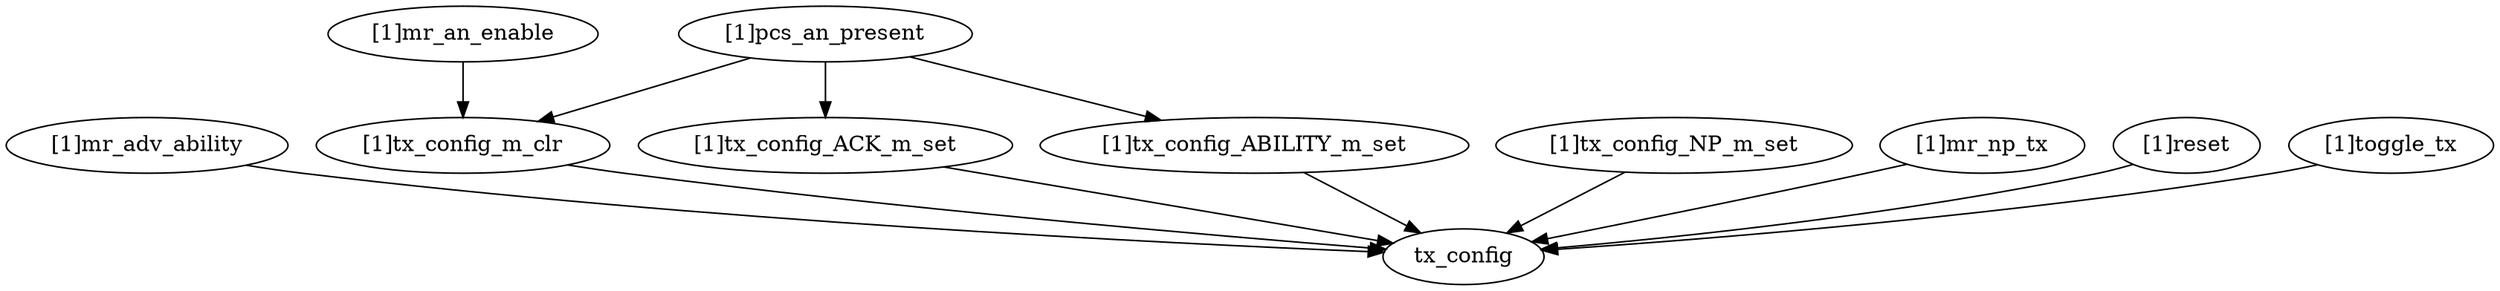 strict digraph "" {
	"[1]mr_adv_ability"	 [complexity=3,
		importance=0.05499361469,
		rank=0.0183312048967];
	tx_config	 [complexity=0,
		importance=0.0454569392884,
		rank=0.0];
	"[1]mr_adv_ability" -> tx_config;
	"[1]mr_an_enable"	 [complexity=2,
		importance=0.202588217285,
		rank=0.101294108643];
	"[1]tx_config_m_clr"	 [complexity=1,
		importance=0.193051541884,
		rank=0.193051541884];
	"[1]mr_an_enable" -> "[1]tx_config_m_clr";
	"[1]tx_config_NP_m_set"	 [complexity=1,
		importance=0.05499361469,
		rank=0.05499361469];
	"[1]tx_config_NP_m_set" -> tx_config;
	"[1]tx_config_ACK_m_set"	 [complexity=1,
		importance=0.146486131541,
		rank=0.146486131541];
	"[1]tx_config_ACK_m_set" -> tx_config;
	"[1]pcs_an_present"	 [complexity=2,
		importance=0.207802391284,
		rank=0.103901195642];
	"[1]pcs_an_present" -> "[1]tx_config_ACK_m_set";
	"[1]pcs_an_present" -> "[1]tx_config_m_clr";
	"[1]tx_config_ABILITY_m_set"	 [complexity=1,
		importance=0.101029192252,
		rank=0.101029192252];
	"[1]pcs_an_present" -> "[1]tx_config_ABILITY_m_set";
	"[1]tx_config_m_clr" -> tx_config;
	"[1]mr_np_tx"	 [complexity=5,
		importance=0.05499361469,
		rank=0.010998722938];
	"[1]mr_np_tx" -> tx_config;
	"[1]reset"	 [complexity=1,
		importance=0.236821371844,
		rank=0.236821371844];
	"[1]reset" -> tx_config;
	"[1]toggle_tx"	 [complexity=5,
		importance=0.0760989651908,
		rank=0.0152197930382];
	"[1]toggle_tx" -> tx_config;
	"[1]tx_config_ABILITY_m_set" -> tx_config;
}

